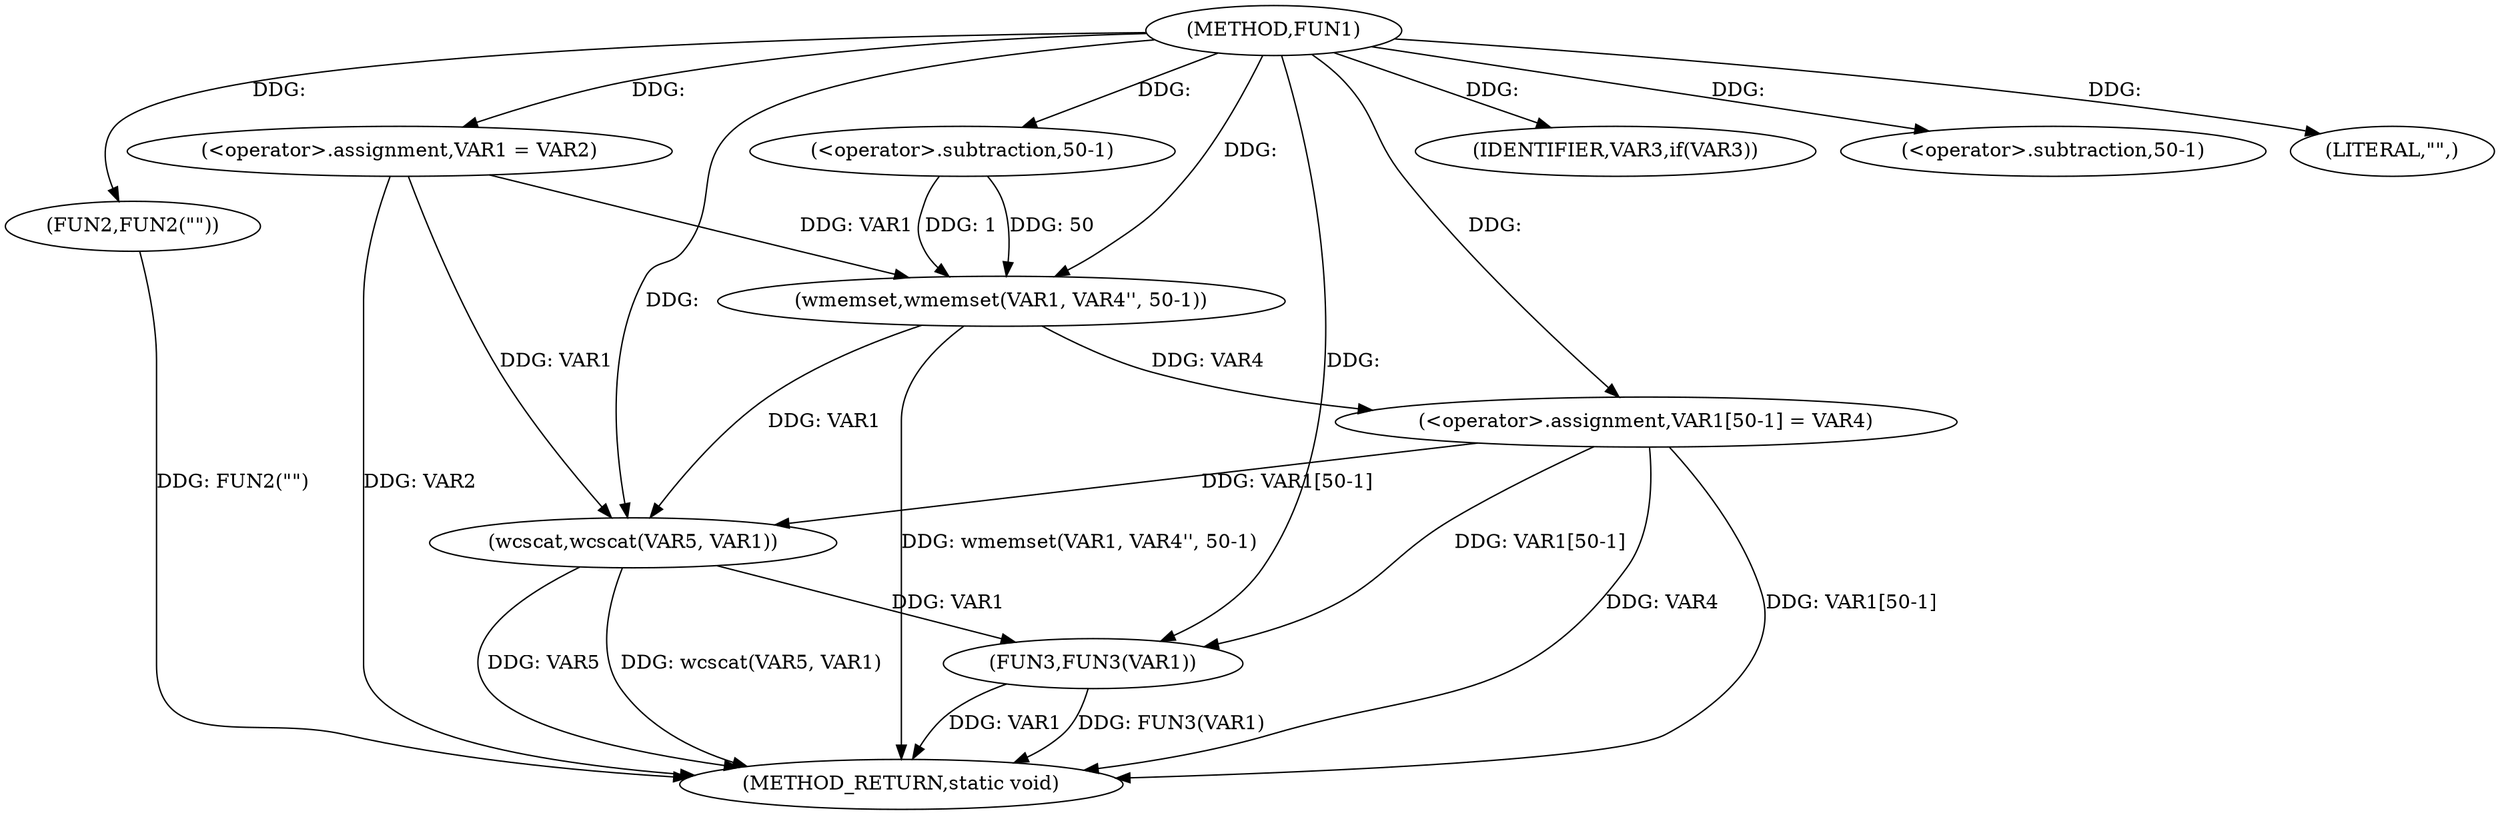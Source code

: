 digraph FUN1 {  
"1000100" [label = "(METHOD,FUN1)" ]
"1000134" [label = "(METHOD_RETURN,static void)" ]
"1000104" [label = "(<operator>.assignment,VAR1 = VAR2)" ]
"1000108" [label = "(IDENTIFIER,VAR3,if(VAR3))" ]
"1000110" [label = "(FUN2,FUN2(\"\"))" ]
"1000114" [label = "(wmemset,wmemset(VAR1, VAR4'', 50-1))" ]
"1000117" [label = "(<operator>.subtraction,50-1)" ]
"1000120" [label = "(<operator>.assignment,VAR1[50-1] = VAR4)" ]
"1000123" [label = "(<operator>.subtraction,50-1)" ]
"1000128" [label = "(LITERAL,\"\",)" ]
"1000129" [label = "(wcscat,wcscat(VAR5, VAR1))" ]
"1000132" [label = "(FUN3,FUN3(VAR1))" ]
  "1000114" -> "1000134"  [ label = "DDG: wmemset(VAR1, VAR4'', 50-1)"] 
  "1000129" -> "1000134"  [ label = "DDG: wcscat(VAR5, VAR1)"] 
  "1000120" -> "1000134"  [ label = "DDG: VAR1[50-1]"] 
  "1000132" -> "1000134"  [ label = "DDG: VAR1"] 
  "1000104" -> "1000134"  [ label = "DDG: VAR2"] 
  "1000129" -> "1000134"  [ label = "DDG: VAR5"] 
  "1000120" -> "1000134"  [ label = "DDG: VAR4"] 
  "1000132" -> "1000134"  [ label = "DDG: FUN3(VAR1)"] 
  "1000110" -> "1000134"  [ label = "DDG: FUN2(\"\")"] 
  "1000100" -> "1000104"  [ label = "DDG: "] 
  "1000100" -> "1000108"  [ label = "DDG: "] 
  "1000100" -> "1000110"  [ label = "DDG: "] 
  "1000104" -> "1000114"  [ label = "DDG: VAR1"] 
  "1000100" -> "1000114"  [ label = "DDG: "] 
  "1000117" -> "1000114"  [ label = "DDG: 50"] 
  "1000117" -> "1000114"  [ label = "DDG: 1"] 
  "1000100" -> "1000117"  [ label = "DDG: "] 
  "1000114" -> "1000120"  [ label = "DDG: VAR4"] 
  "1000100" -> "1000120"  [ label = "DDG: "] 
  "1000100" -> "1000123"  [ label = "DDG: "] 
  "1000100" -> "1000128"  [ label = "DDG: "] 
  "1000100" -> "1000129"  [ label = "DDG: "] 
  "1000104" -> "1000129"  [ label = "DDG: VAR1"] 
  "1000114" -> "1000129"  [ label = "DDG: VAR1"] 
  "1000120" -> "1000129"  [ label = "DDG: VAR1[50-1]"] 
  "1000120" -> "1000132"  [ label = "DDG: VAR1[50-1]"] 
  "1000129" -> "1000132"  [ label = "DDG: VAR1"] 
  "1000100" -> "1000132"  [ label = "DDG: "] 
}
